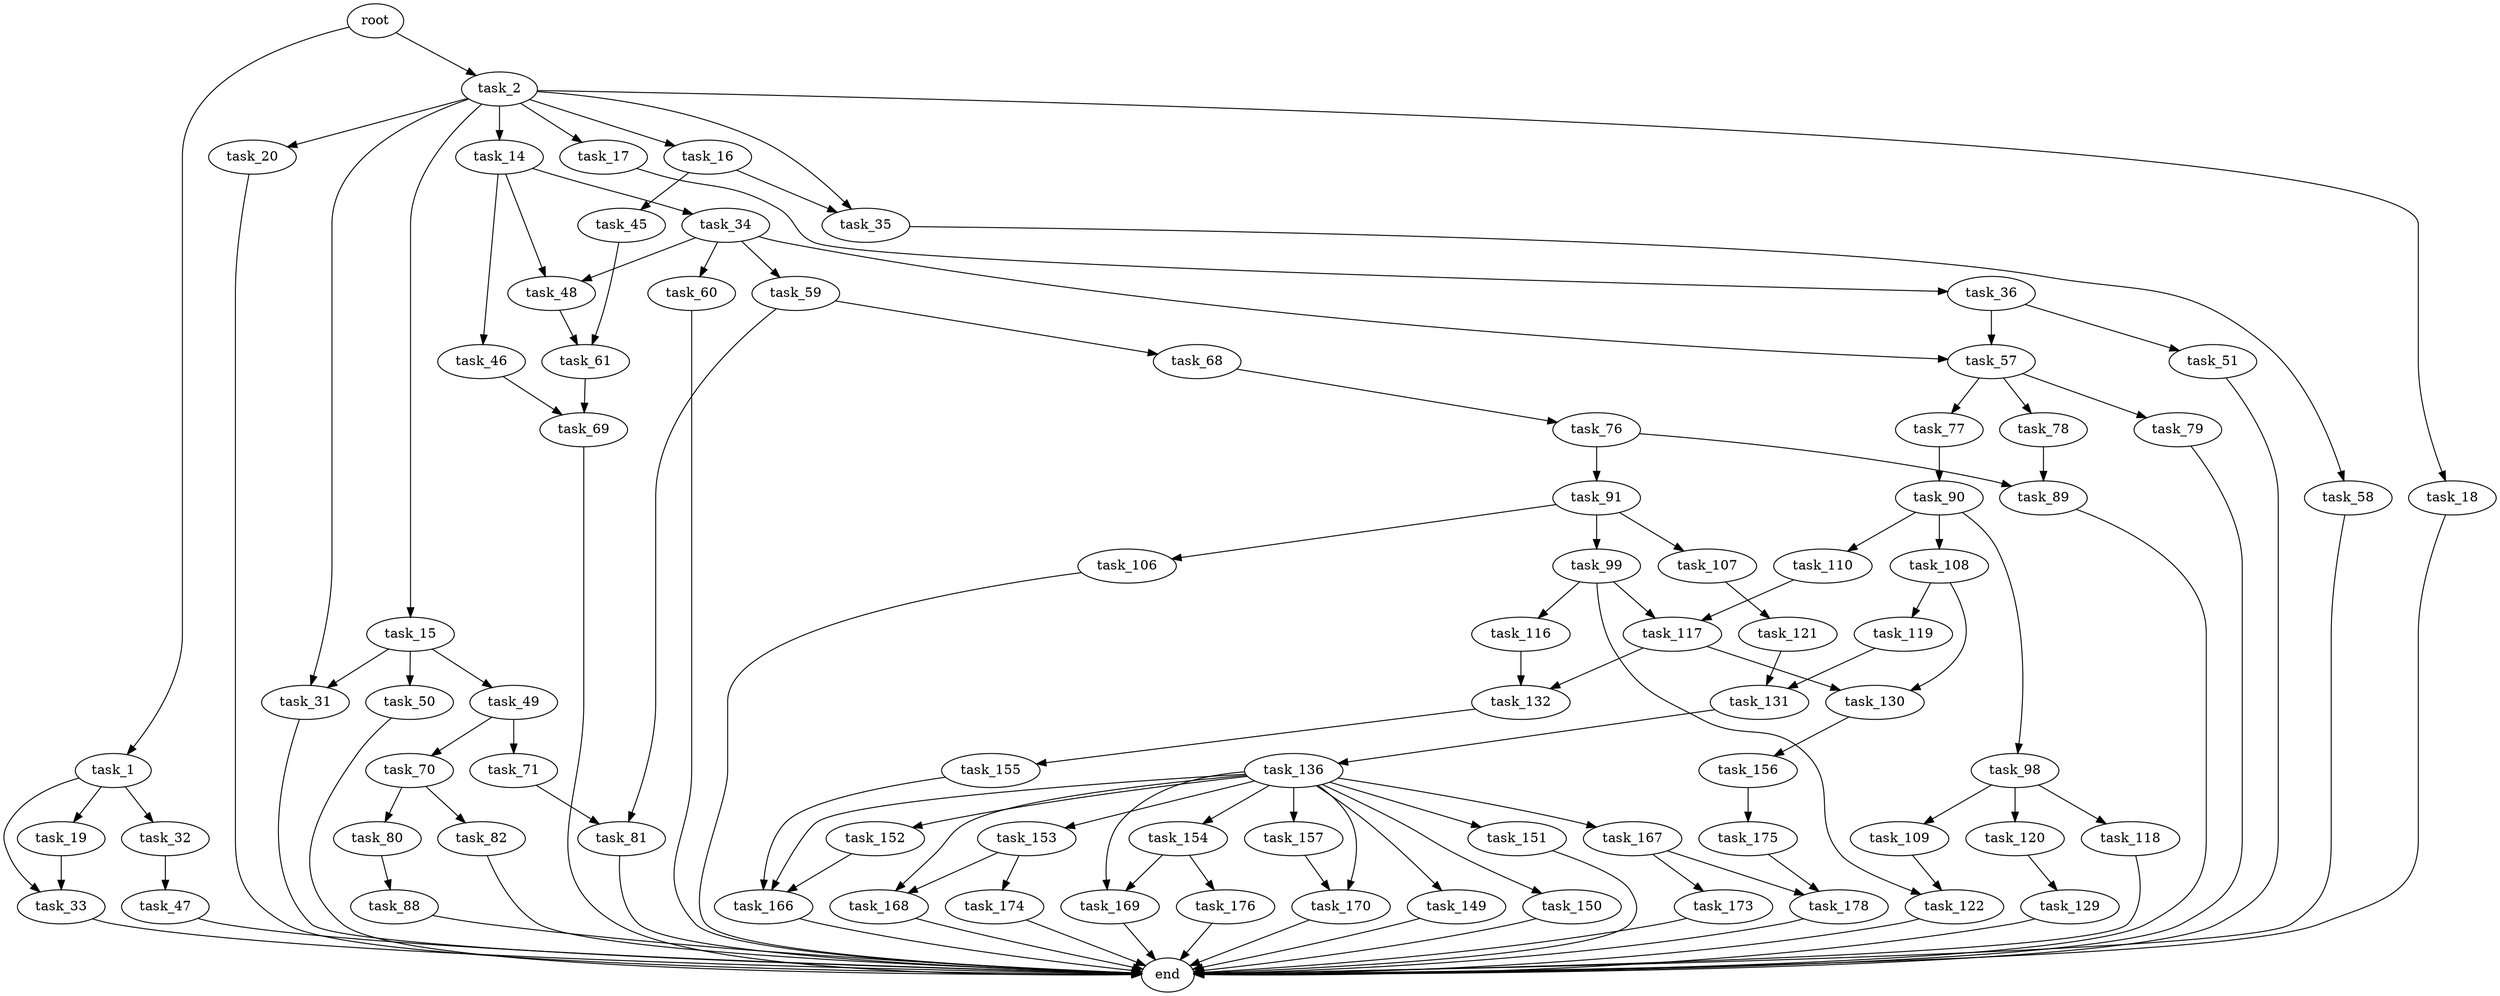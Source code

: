 digraph G {
  root [size="0.000000"];
  task_1 [size="19213072230.000000"];
  task_2 [size="626686135816.000000"];
  task_19 [size="3774208404.000000"];
  task_32 [size="31868077375.000000"];
  task_33 [size="368293445632.000000"];
  task_14 [size="2120409094.000000"];
  task_15 [size="32107255240.000000"];
  task_16 [size="787758180.000000"];
  task_17 [size="1954709490.000000"];
  task_18 [size="11150398235.000000"];
  task_20 [size="1073741824000.000000"];
  task_31 [size="231928233984.000000"];
  task_35 [size="236196112283.000000"];
  task_34 [size="4405125915.000000"];
  task_46 [size="549755813888.000000"];
  task_48 [size="5778316197.000000"];
  task_49 [size="304176017365.000000"];
  task_50 [size="782757789696.000000"];
  task_45 [size="134217728000.000000"];
  task_36 [size="1995193285.000000"];
  end [size="0.000000"];
  task_47 [size="5747048584.000000"];
  task_57 [size="2394705790.000000"];
  task_59 [size="134217728000.000000"];
  task_60 [size="306117826687.000000"];
  task_58 [size="8589934592.000000"];
  task_51 [size="27737590428.000000"];
  task_61 [size="41351893800.000000"];
  task_69 [size="7356737261.000000"];
  task_70 [size="126845117706.000000"];
  task_71 [size="1031451549969.000000"];
  task_77 [size="1073741824000.000000"];
  task_78 [size="116232554952.000000"];
  task_79 [size="68719476736.000000"];
  task_68 [size="782757789696.000000"];
  task_81 [size="761764335517.000000"];
  task_76 [size="45751735342.000000"];
  task_80 [size="1257719146.000000"];
  task_82 [size="6089836470.000000"];
  task_89 [size="418569957074.000000"];
  task_91 [size="750016237.000000"];
  task_90 [size="760152265743.000000"];
  task_88 [size="192524053644.000000"];
  task_98 [size="24393400348.000000"];
  task_108 [size="11643386326.000000"];
  task_110 [size="549755813888.000000"];
  task_99 [size="7231912728.000000"];
  task_106 [size="3853013553.000000"];
  task_107 [size="33440316280.000000"];
  task_109 [size="18682444036.000000"];
  task_118 [size="49604035016.000000"];
  task_120 [size="288254320789.000000"];
  task_116 [size="782757789696.000000"];
  task_117 [size="18464607969.000000"];
  task_122 [size="1584924698.000000"];
  task_121 [size="553862732072.000000"];
  task_119 [size="24824631499.000000"];
  task_130 [size="709671757.000000"];
  task_132 [size="134217728000.000000"];
  task_131 [size="368293445632.000000"];
  task_129 [size="368293445632.000000"];
  task_156 [size="3149066293.000000"];
  task_136 [size="8055877888.000000"];
  task_155 [size="782757789696.000000"];
  task_149 [size="782757789696.000000"];
  task_150 [size="327966897906.000000"];
  task_151 [size="782757789696.000000"];
  task_152 [size="189024845609.000000"];
  task_153 [size="1073741824000.000000"];
  task_154 [size="368293445632.000000"];
  task_157 [size="8577293622.000000"];
  task_166 [size="40934357392.000000"];
  task_167 [size="1073741824000.000000"];
  task_168 [size="4684513996.000000"];
  task_169 [size="231928233984.000000"];
  task_170 [size="8589934592.000000"];
  task_174 [size="1073741824000.000000"];
  task_176 [size="18536411555.000000"];
  task_175 [size="59415538041.000000"];
  task_173 [size="549755813888.000000"];
  task_178 [size="286481435652.000000"];

  root -> task_1 [size="1.000000"];
  root -> task_2 [size="1.000000"];
  task_1 -> task_19 [size="33554432.000000"];
  task_1 -> task_32 [size="33554432.000000"];
  task_1 -> task_33 [size="33554432.000000"];
  task_2 -> task_14 [size="536870912.000000"];
  task_2 -> task_15 [size="536870912.000000"];
  task_2 -> task_16 [size="536870912.000000"];
  task_2 -> task_17 [size="536870912.000000"];
  task_2 -> task_18 [size="536870912.000000"];
  task_2 -> task_20 [size="536870912.000000"];
  task_2 -> task_31 [size="536870912.000000"];
  task_2 -> task_35 [size="536870912.000000"];
  task_19 -> task_33 [size="134217728.000000"];
  task_32 -> task_47 [size="838860800.000000"];
  task_33 -> end [size="1.000000"];
  task_14 -> task_34 [size="33554432.000000"];
  task_14 -> task_46 [size="33554432.000000"];
  task_14 -> task_48 [size="33554432.000000"];
  task_15 -> task_31 [size="536870912.000000"];
  task_15 -> task_49 [size="536870912.000000"];
  task_15 -> task_50 [size="536870912.000000"];
  task_16 -> task_35 [size="75497472.000000"];
  task_16 -> task_45 [size="75497472.000000"];
  task_17 -> task_36 [size="33554432.000000"];
  task_18 -> end [size="1.000000"];
  task_20 -> end [size="1.000000"];
  task_31 -> end [size="1.000000"];
  task_35 -> task_58 [size="679477248.000000"];
  task_34 -> task_48 [size="134217728.000000"];
  task_34 -> task_57 [size="134217728.000000"];
  task_34 -> task_59 [size="134217728.000000"];
  task_34 -> task_60 [size="134217728.000000"];
  task_46 -> task_69 [size="536870912.000000"];
  task_48 -> task_61 [size="209715200.000000"];
  task_49 -> task_70 [size="411041792.000000"];
  task_49 -> task_71 [size="411041792.000000"];
  task_50 -> end [size="1.000000"];
  task_45 -> task_61 [size="209715200.000000"];
  task_36 -> task_51 [size="33554432.000000"];
  task_36 -> task_57 [size="33554432.000000"];
  task_47 -> end [size="1.000000"];
  task_57 -> task_77 [size="75497472.000000"];
  task_57 -> task_78 [size="75497472.000000"];
  task_57 -> task_79 [size="75497472.000000"];
  task_59 -> task_68 [size="209715200.000000"];
  task_59 -> task_81 [size="209715200.000000"];
  task_60 -> end [size="1.000000"];
  task_58 -> end [size="1.000000"];
  task_51 -> end [size="1.000000"];
  task_61 -> task_69 [size="33554432.000000"];
  task_69 -> end [size="1.000000"];
  task_70 -> task_80 [size="209715200.000000"];
  task_70 -> task_82 [size="209715200.000000"];
  task_71 -> task_81 [size="679477248.000000"];
  task_77 -> task_90 [size="838860800.000000"];
  task_78 -> task_89 [size="134217728.000000"];
  task_79 -> end [size="1.000000"];
  task_68 -> task_76 [size="679477248.000000"];
  task_81 -> end [size="1.000000"];
  task_76 -> task_89 [size="33554432.000000"];
  task_76 -> task_91 [size="33554432.000000"];
  task_80 -> task_88 [size="33554432.000000"];
  task_82 -> end [size="1.000000"];
  task_89 -> end [size="1.000000"];
  task_91 -> task_99 [size="75497472.000000"];
  task_91 -> task_106 [size="75497472.000000"];
  task_91 -> task_107 [size="75497472.000000"];
  task_90 -> task_98 [size="679477248.000000"];
  task_90 -> task_108 [size="679477248.000000"];
  task_90 -> task_110 [size="679477248.000000"];
  task_88 -> end [size="1.000000"];
  task_98 -> task_109 [size="679477248.000000"];
  task_98 -> task_118 [size="679477248.000000"];
  task_98 -> task_120 [size="679477248.000000"];
  task_108 -> task_119 [size="411041792.000000"];
  task_108 -> task_130 [size="411041792.000000"];
  task_110 -> task_117 [size="536870912.000000"];
  task_99 -> task_116 [size="134217728.000000"];
  task_99 -> task_117 [size="134217728.000000"];
  task_99 -> task_122 [size="134217728.000000"];
  task_106 -> end [size="1.000000"];
  task_107 -> task_121 [size="33554432.000000"];
  task_109 -> task_122 [size="536870912.000000"];
  task_118 -> end [size="1.000000"];
  task_120 -> task_129 [size="209715200.000000"];
  task_116 -> task_132 [size="679477248.000000"];
  task_117 -> task_130 [size="838860800.000000"];
  task_117 -> task_132 [size="838860800.000000"];
  task_122 -> end [size="1.000000"];
  task_121 -> task_131 [size="536870912.000000"];
  task_119 -> task_131 [size="75497472.000000"];
  task_130 -> task_156 [size="33554432.000000"];
  task_132 -> task_155 [size="209715200.000000"];
  task_131 -> task_136 [size="411041792.000000"];
  task_129 -> end [size="1.000000"];
  task_156 -> task_175 [size="75497472.000000"];
  task_136 -> task_149 [size="679477248.000000"];
  task_136 -> task_150 [size="679477248.000000"];
  task_136 -> task_151 [size="679477248.000000"];
  task_136 -> task_152 [size="679477248.000000"];
  task_136 -> task_153 [size="679477248.000000"];
  task_136 -> task_154 [size="679477248.000000"];
  task_136 -> task_157 [size="679477248.000000"];
  task_136 -> task_166 [size="679477248.000000"];
  task_136 -> task_167 [size="679477248.000000"];
  task_136 -> task_168 [size="679477248.000000"];
  task_136 -> task_169 [size="679477248.000000"];
  task_136 -> task_170 [size="679477248.000000"];
  task_155 -> task_166 [size="679477248.000000"];
  task_149 -> end [size="1.000000"];
  task_150 -> end [size="1.000000"];
  task_151 -> end [size="1.000000"];
  task_152 -> task_166 [size="679477248.000000"];
  task_153 -> task_168 [size="838860800.000000"];
  task_153 -> task_174 [size="838860800.000000"];
  task_154 -> task_169 [size="411041792.000000"];
  task_154 -> task_176 [size="411041792.000000"];
  task_157 -> task_170 [size="838860800.000000"];
  task_166 -> end [size="1.000000"];
  task_167 -> task_173 [size="838860800.000000"];
  task_167 -> task_178 [size="838860800.000000"];
  task_168 -> end [size="1.000000"];
  task_169 -> end [size="1.000000"];
  task_170 -> end [size="1.000000"];
  task_174 -> end [size="1.000000"];
  task_176 -> end [size="1.000000"];
  task_175 -> task_178 [size="75497472.000000"];
  task_173 -> end [size="1.000000"];
  task_178 -> end [size="1.000000"];
}
